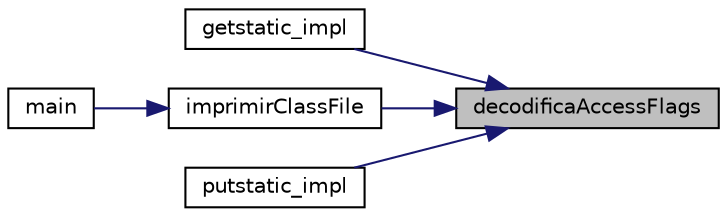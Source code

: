 digraph "decodificaAccessFlags"
{
 // LATEX_PDF_SIZE
  edge [fontname="Helvetica",fontsize="10",labelfontname="Helvetica",labelfontsize="10"];
  node [fontname="Helvetica",fontsize="10",shape=record];
  rankdir="RL";
  Node1 [label="decodificaAccessFlags",height=0.2,width=0.4,color="black", fillcolor="grey75", style="filled", fontcolor="black",tooltip="Função para decodificar o access flag enviado como parâmetro."];
  Node1 -> Node2 [dir="back",color="midnightblue",fontsize="10",style="solid",fontname="Helvetica"];
  Node2 [label="getstatic_impl",height=0.2,width=0.4,color="black", fillcolor="white", style="filled",URL="$interpretador_8c.html#aab8bb241f38d5254b4eb6a8d098bebfb",tooltip="Instrução para obter um field estático de uma classe."];
  Node1 -> Node3 [dir="back",color="midnightblue",fontsize="10",style="solid",fontname="Helvetica"];
  Node3 [label="imprimirClassFile",height=0.2,width=0.4,color="black", fillcolor="white", style="filled",URL="$leitor_8c.html#a08eb19cb2eaa414dc427e87098c7d84d",tooltip="Função para imprimir um arquivo .class lido."];
  Node3 -> Node4 [dir="back",color="midnightblue",fontsize="10",style="solid",fontname="Helvetica"];
  Node4 [label="main",height=0.2,width=0.4,color="black", fillcolor="white", style="filled",URL="$main_8c.html#abf9e6b7e6f15df4b525a2e7705ba3089",tooltip="Função main do programa."];
  Node1 -> Node5 [dir="back",color="midnightblue",fontsize="10",style="solid",fontname="Helvetica"];
  Node5 [label="putstatic_impl",height=0.2,width=0.4,color="black", fillcolor="white", style="filled",URL="$interpretador_8c.html#a81bc4af9e545ed38b0a62650bf2ead42",tooltip="Instrução para setar um field estático em uma classe."];
}
